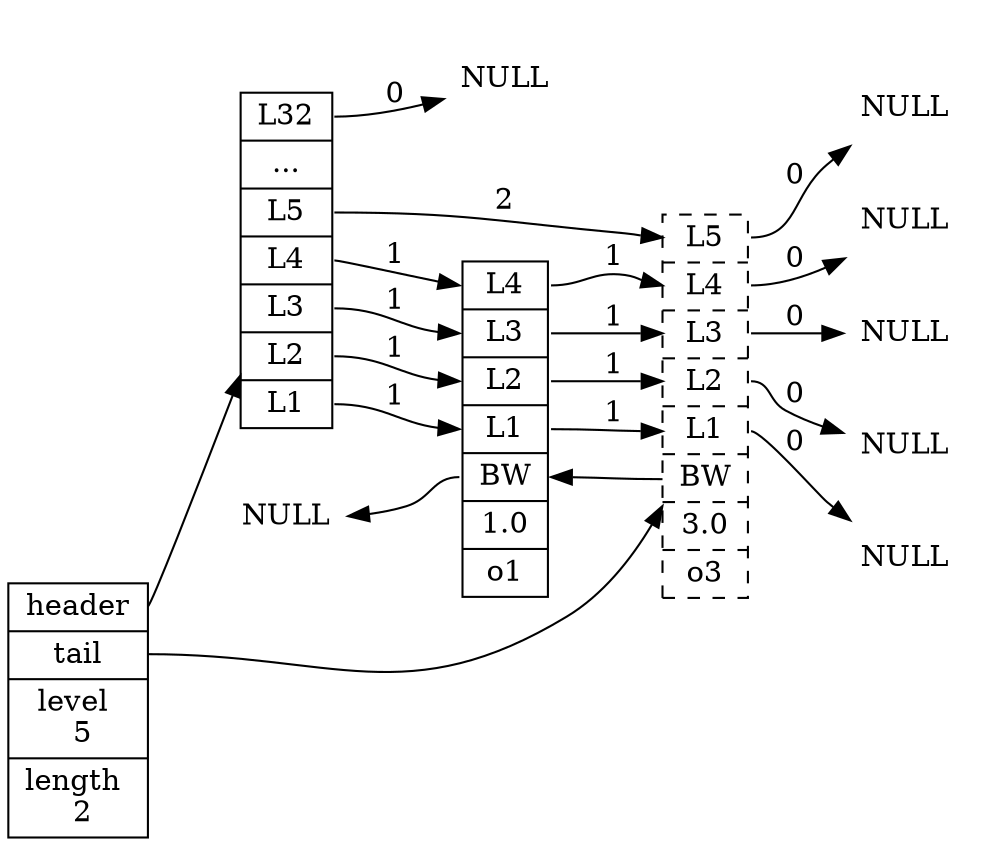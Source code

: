digraph {

    rankdir = LR;

    node [shape = record, width = "0.5"];

    //

    l [label = " <header> header | <tail> tail | level \n 5 | length \n 2 "];

    subgraph cluster_nodes {

        style = invisible;

        header [label = " <l32> L32 | ... | <l5> L5 | <l4> L4 | <l3> L3 | <l2> L2 | <l1> L1 "];

        bw_null [label = "NULL", shape = plaintext];

        level_null [label = "NULL", shape = plaintext];

        A [label = " <l4> L4 | <l3> L3 | <l2> L2 | <l1> L1 | <backward> BW | 1.0 | o1 "];

        C [label = " <l5> L5 | <l4> L4 | <l3> L3 | <l2> L2 | <l1> L1 | <backward> BW | 3.0 | o3 ", style = dashed];

    }

    subgraph cluster_nulls {

        style = invisible;

        n1 [label = "NULL", shape = plaintext];
        n2 [label = "NULL", shape = plaintext];
        n3 [label = "NULL", shape = plaintext];
        n4 [label = "NULL", shape = plaintext];
        n5 [label = "NULL", shape = plaintext];

    }

    //

    l:header -> header;
    l:tail -> C;

    header:l32 -> level_null [label = "0"];
    header:l5 -> C:l5 [label = "2"];
    header:l4 -> A:l4 [label = "1"];
    header:l3 -> A:l3 [label = "1"];
    header:l2 -> A:l2 [label = "1"];
    header:l1 -> A:l1 [label = "1"];

    A:l4 -> C:l4 [label = "1"];
    A:l3 -> C:l3 [label = "1"];
    A:l2 -> C:l2 [label = "1"];
    A:l1 -> C:l1 [label = "1"];

    C:l5 -> n5 [label = "0"];
    C:l4 -> n4 [label = "0"];
    C:l3 -> n3 [label = "0"];
    C:l2 -> n2 [label = "0"];
    C:l1 -> n1 [label = "0"];

    bw_null -> A:backward -> C:backward [dir = back];
}
